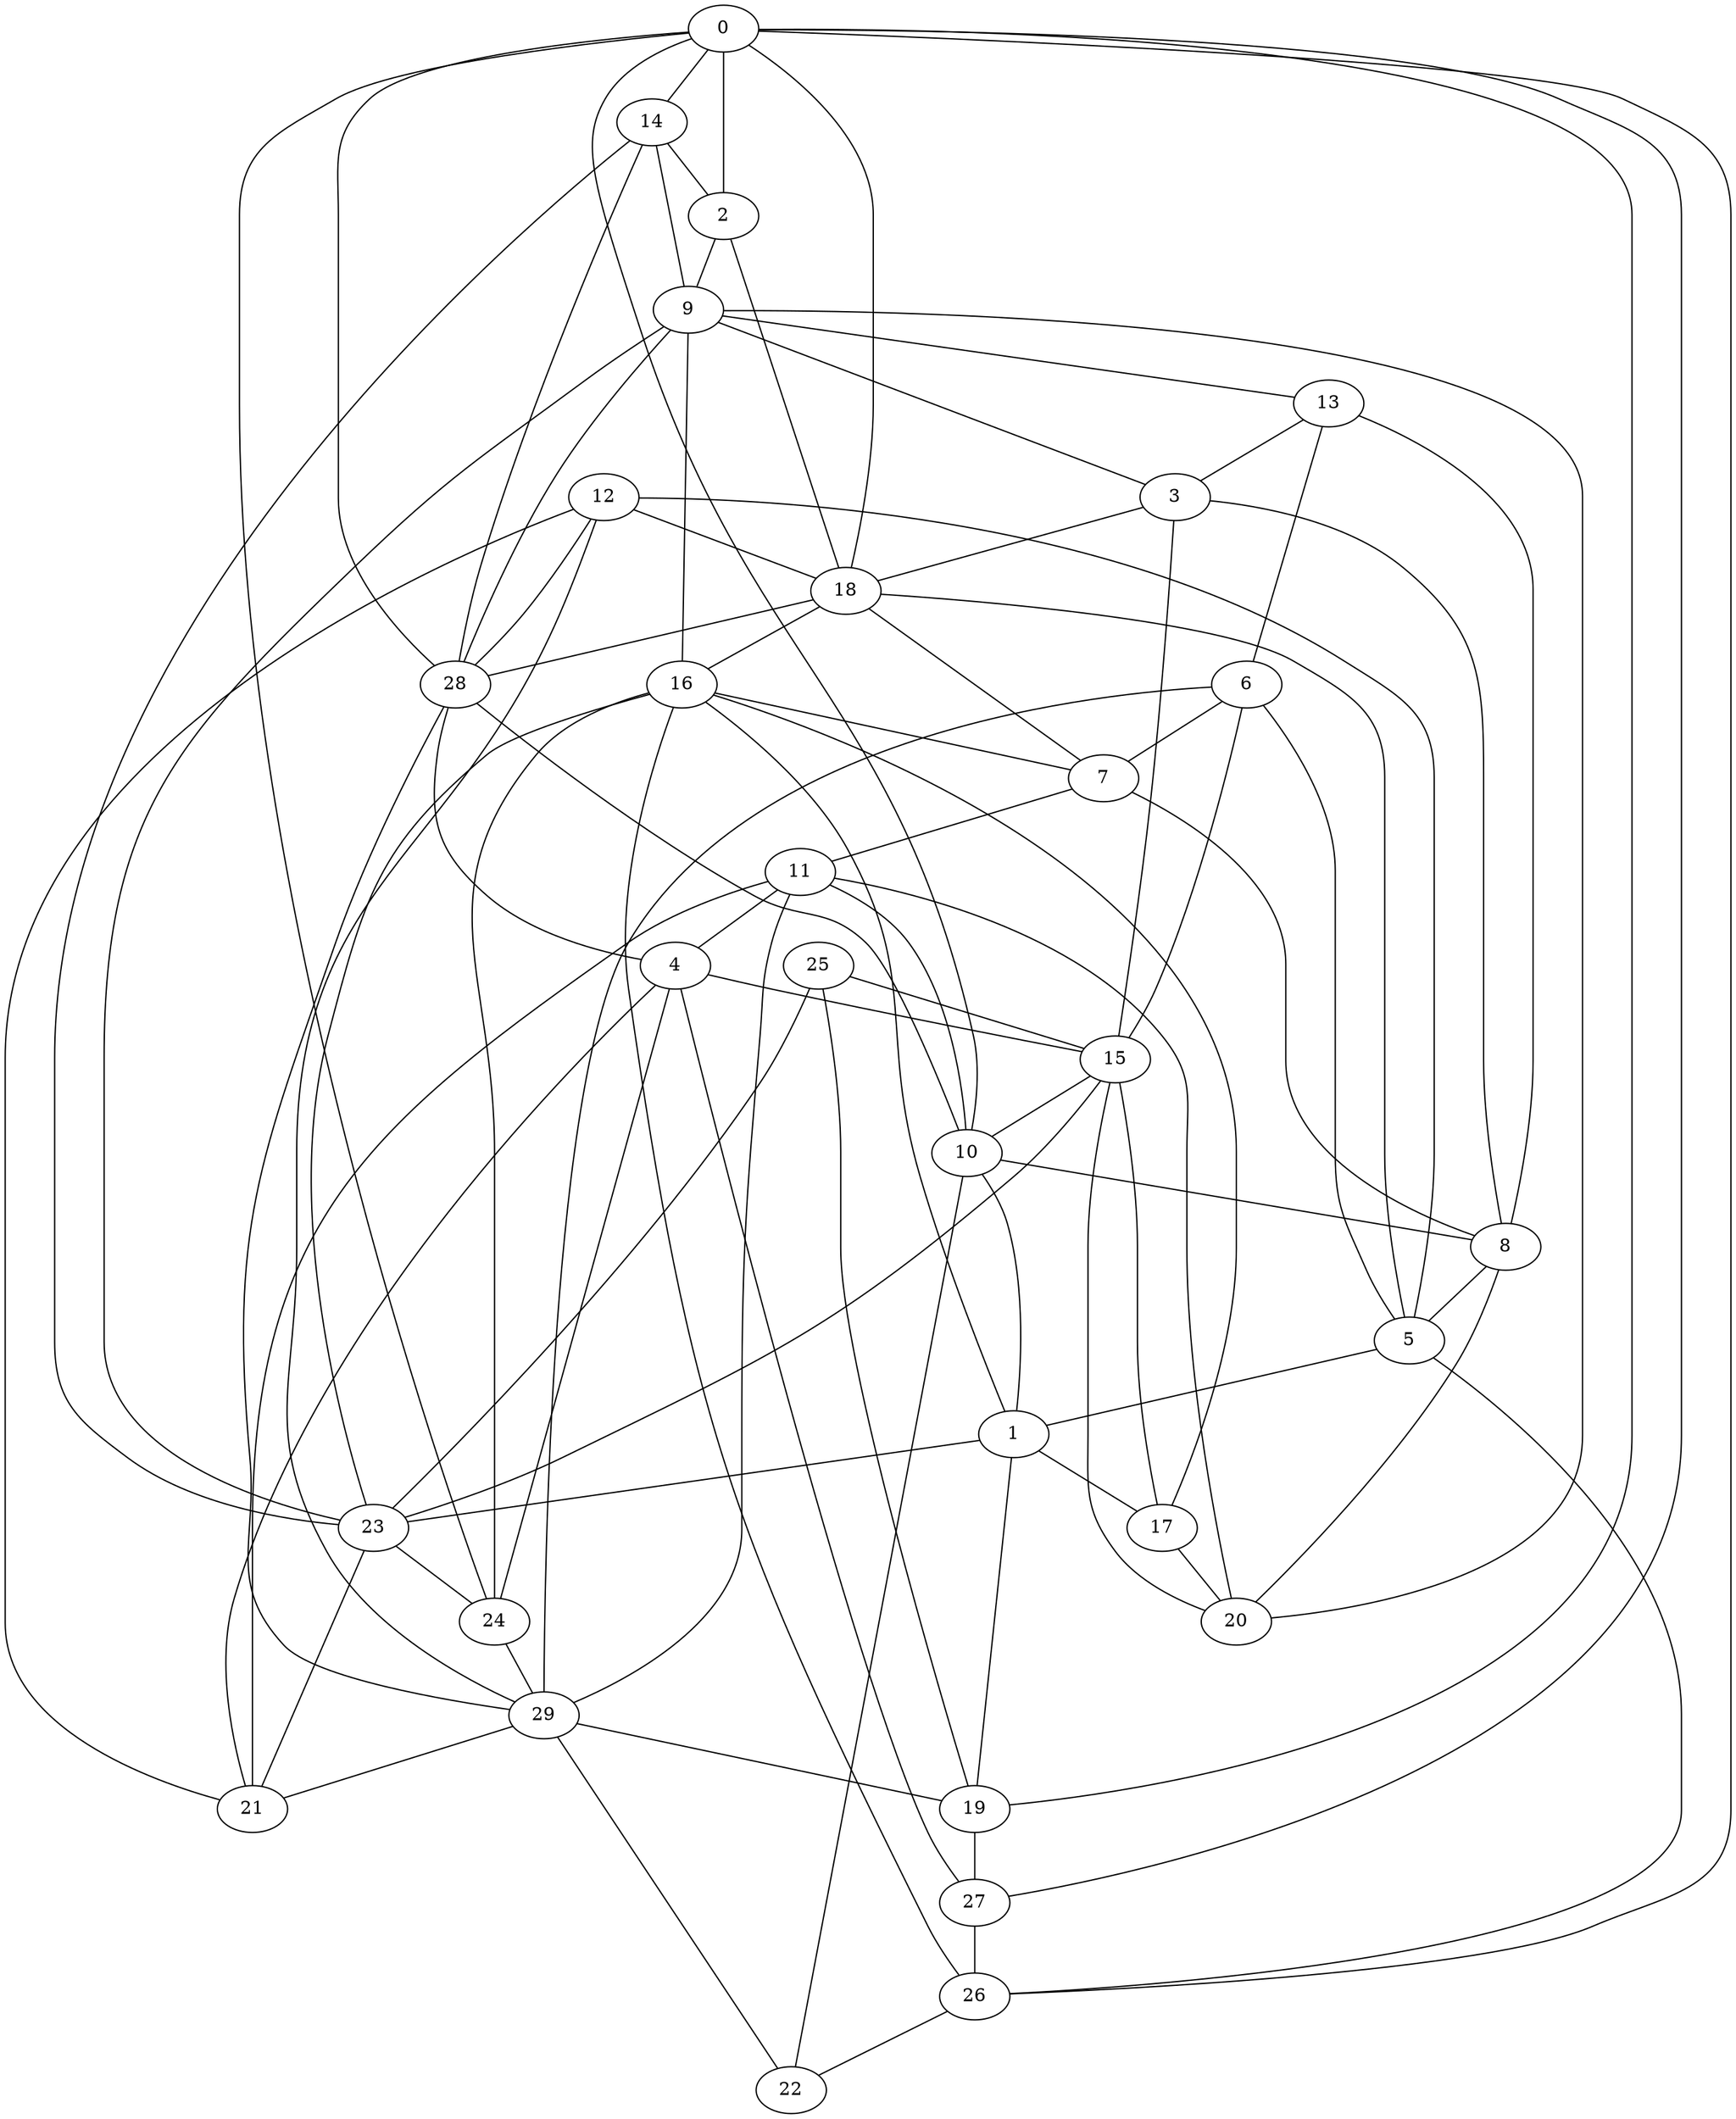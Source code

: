 graph G {
0;
1;
2;
3;
4;
5;
6;
7;
8;
9;
10;
11;
12;
13;
14;
15;
16;
17;
18;
19;
20;
21;
22;
23;
24;
25;
26;
27;
28;
29;
13--6 ;
16--7 ;
1--17 ;
9--13 ;
6--15 ;
0--28 ;
28--10 ;
26--0 ;
27--4 ;
4--24 ;
28--4 ;
8--3 ;
23--9 ;
26--22 ;
27--26 ;
24--29 ;
12--28 ;
16--24 ;
2--18 ;
0--2 ;
2--9 ;
24--0 ;
1--10 ;
23--24 ;
9--28 ;
5--18 ;
14--23 ;
11--20 ;
11--29 ;
18--0 ;
17--15 ;
4--21 ;
29--19 ;
12--18 ;
6--7 ;
23--21 ;
16--17 ;
3--9 ;
11--4 ;
0--19 ;
20--9 ;
7--11 ;
10--0 ;
10--22 ;
5--26 ;
18--16 ;
29--21 ;
4--15 ;
15--3 ;
6--5 ;
25--19 ;
13--3 ;
11--21 ;
29--22 ;
0--14 ;
17--20 ;
14--2 ;
1--23 ;
23--15 ;
25--15 ;
19--27 ;
8--5 ;
16--26 ;
14--28 ;
12--5 ;
5--1 ;
3--18 ;
11--10 ;
12--21 ;
6--29 ;
15--10 ;
10--8 ;
13--8 ;
16--9 ;
0--27 ;
18--28 ;
7--18 ;
28--29 ;
25--23 ;
14--9 ;
7--8 ;
16--1 ;
20--8 ;
16--23 ;
12--29 ;
1--19 ;
20--15 ;
}
